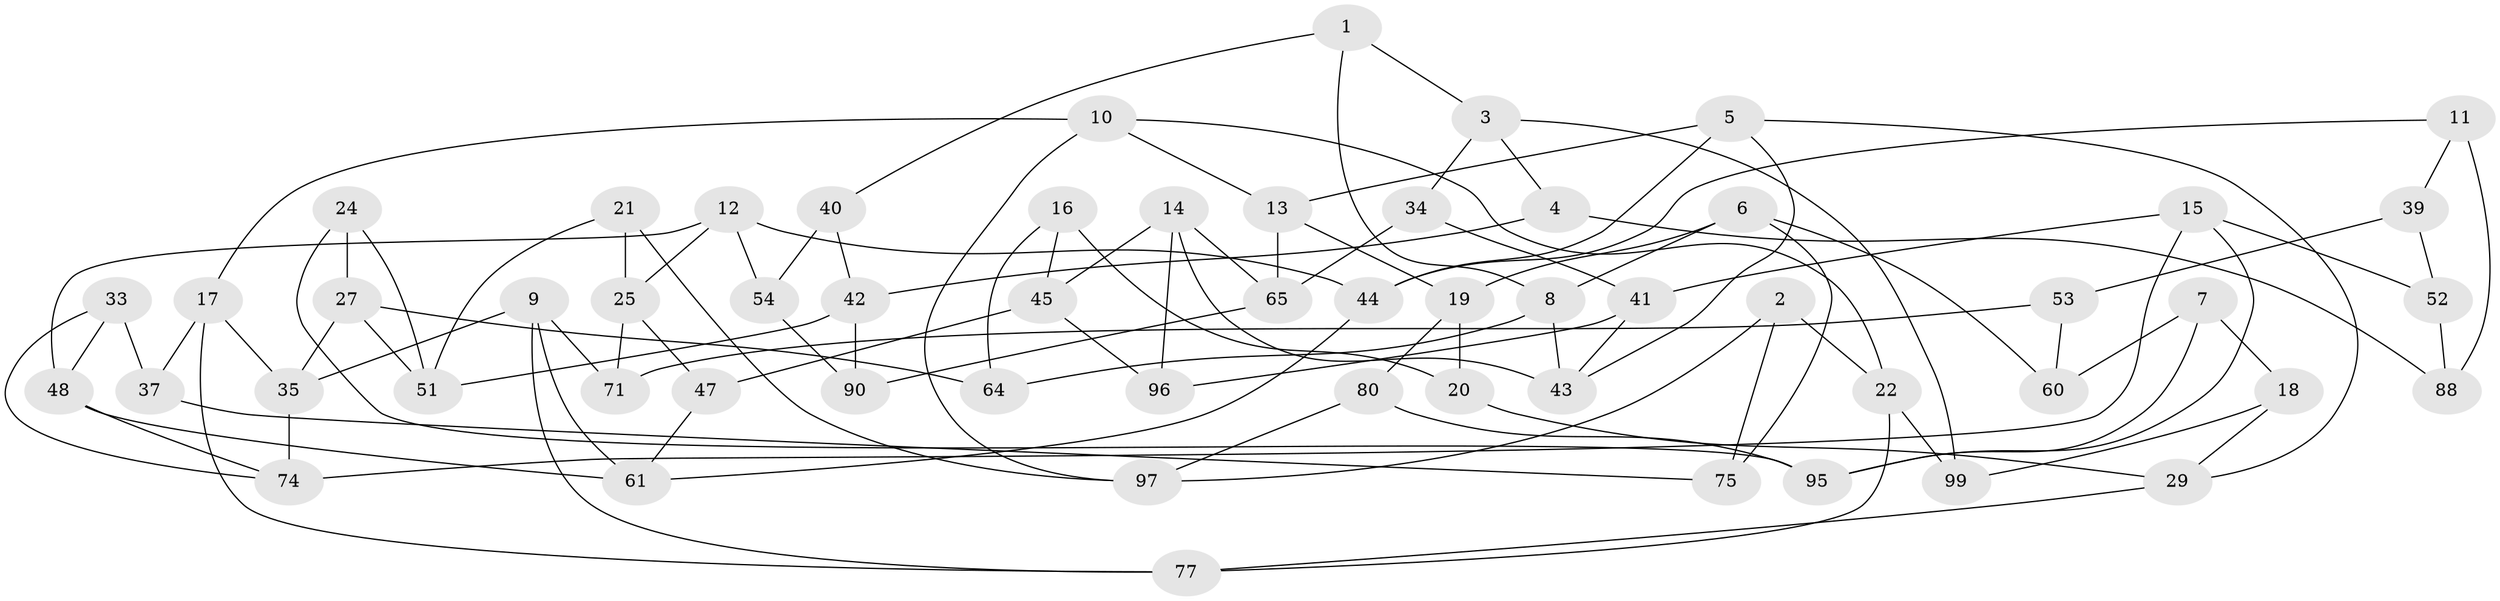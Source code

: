 // original degree distribution, {3: 1.0}
// Generated by graph-tools (version 1.1) at 2025/11/02/21/25 10:11:15]
// undirected, 58 vertices, 102 edges
graph export_dot {
graph [start="1"]
  node [color=gray90,style=filled];
  1;
  2;
  3 [super="+32"];
  4;
  5 [super="+31"];
  6 [super="+57"];
  7 [super="+30"];
  8 [super="+36"];
  9 [super="+49"];
  10 [super="+23"];
  11 [super="+70"];
  12 [super="+46"];
  13 [super="+73"];
  14 [super="+81"];
  15 [super="+94"];
  16 [super="+68"];
  17 [super="+56"];
  18;
  19 [super="+67"];
  20 [super="+28"];
  21;
  22 [super="+63"];
  24;
  25 [super="+26"];
  27 [super="+85"];
  29 [super="+66"];
  33 [super="+50"];
  34;
  35 [super="+87"];
  37 [super="+38"];
  39 [super="+55"];
  40 [super="+59"];
  41 [super="+93"];
  42 [super="+62"];
  43 [super="+86"];
  44 [super="+84"];
  45 [super="+58"];
  47;
  48 [super="+79"];
  51 [super="+69"];
  52;
  53 [super="+89"];
  54 [super="+76"];
  60 [super="+82"];
  61 [super="+72"];
  64;
  65 [super="+78"];
  71;
  74 [super="+92"];
  75;
  77 [super="+83"];
  80;
  88 [super="+91"];
  90;
  95 [super="+100"];
  96;
  97 [super="+98"];
  99;
  1 -- 40;
  1 -- 8;
  1 -- 3;
  2 -- 75;
  2 -- 22;
  2 -- 97;
  3 -- 4;
  3 -- 99;
  3 -- 34;
  4 -- 42;
  4 -- 88;
  5 -- 43;
  5 -- 44;
  5 -- 13;
  5 -- 29;
  6 -- 75;
  6 -- 60;
  6 -- 8;
  6 -- 19;
  7 -- 60 [weight=2];
  7 -- 18;
  7 -- 95;
  8 -- 64;
  8 -- 43;
  9 -- 61;
  9 -- 35;
  9 -- 77;
  9 -- 71;
  10 -- 22;
  10 -- 97;
  10 -- 17;
  10 -- 13;
  11 -- 88 [weight=2];
  11 -- 44;
  11 -- 39;
  12 -- 48;
  12 -- 44;
  12 -- 25;
  12 -- 54;
  13 -- 19;
  13 -- 65;
  14 -- 96;
  14 -- 65;
  14 -- 43;
  14 -- 45;
  15 -- 52;
  15 -- 41;
  15 -- 74;
  15 -- 95;
  16 -- 45;
  16 -- 20 [weight=2];
  16 -- 64;
  17 -- 35;
  17 -- 37;
  17 -- 77;
  18 -- 99;
  18 -- 29;
  19 -- 20;
  19 -- 80;
  20 -- 29;
  21 -- 51;
  21 -- 97;
  21 -- 25;
  22 -- 77;
  22 -- 99;
  24 -- 95;
  24 -- 51;
  24 -- 27;
  25 -- 47;
  25 -- 71;
  27 -- 64;
  27 -- 51;
  27 -- 35;
  29 -- 77;
  33 -- 74;
  33 -- 48;
  33 -- 37 [weight=2];
  34 -- 65;
  34 -- 41;
  35 -- 74;
  37 -- 75;
  39 -- 52;
  39 -- 53 [weight=2];
  40 -- 54 [weight=2];
  40 -- 42;
  41 -- 96;
  41 -- 43;
  42 -- 90;
  42 -- 51;
  44 -- 61;
  45 -- 96;
  45 -- 47;
  47 -- 61;
  48 -- 74;
  48 -- 61;
  52 -- 88;
  53 -- 71;
  53 -- 60;
  54 -- 90;
  65 -- 90;
  80 -- 97;
  80 -- 95;
}
